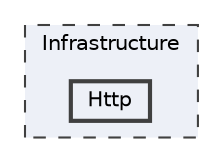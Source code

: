 digraph "Infrastructure/Http"
{
 // LATEX_PDF_SIZE
  bgcolor="transparent";
  edge [fontname=Helvetica,fontsize=10,labelfontname=Helvetica,labelfontsize=10];
  node [fontname=Helvetica,fontsize=10,shape=box,height=0.2,width=0.4];
  compound=true
  subgraph clusterdir_df0805c56bacaea49bdc66185f445cd8 {
    graph [ bgcolor="#edf0f7", pencolor="grey25", label="Infrastructure", fontname=Helvetica,fontsize=10 style="filled,dashed", URL="dir_df0805c56bacaea49bdc66185f445cd8.html",tooltip=""]
  dir_f99ec09f450267ee0c72d99863012c7e [label="Http", fillcolor="#edf0f7", color="grey25", style="filled,bold", URL="dir_f99ec09f450267ee0c72d99863012c7e.html",tooltip=""];
  }
}

